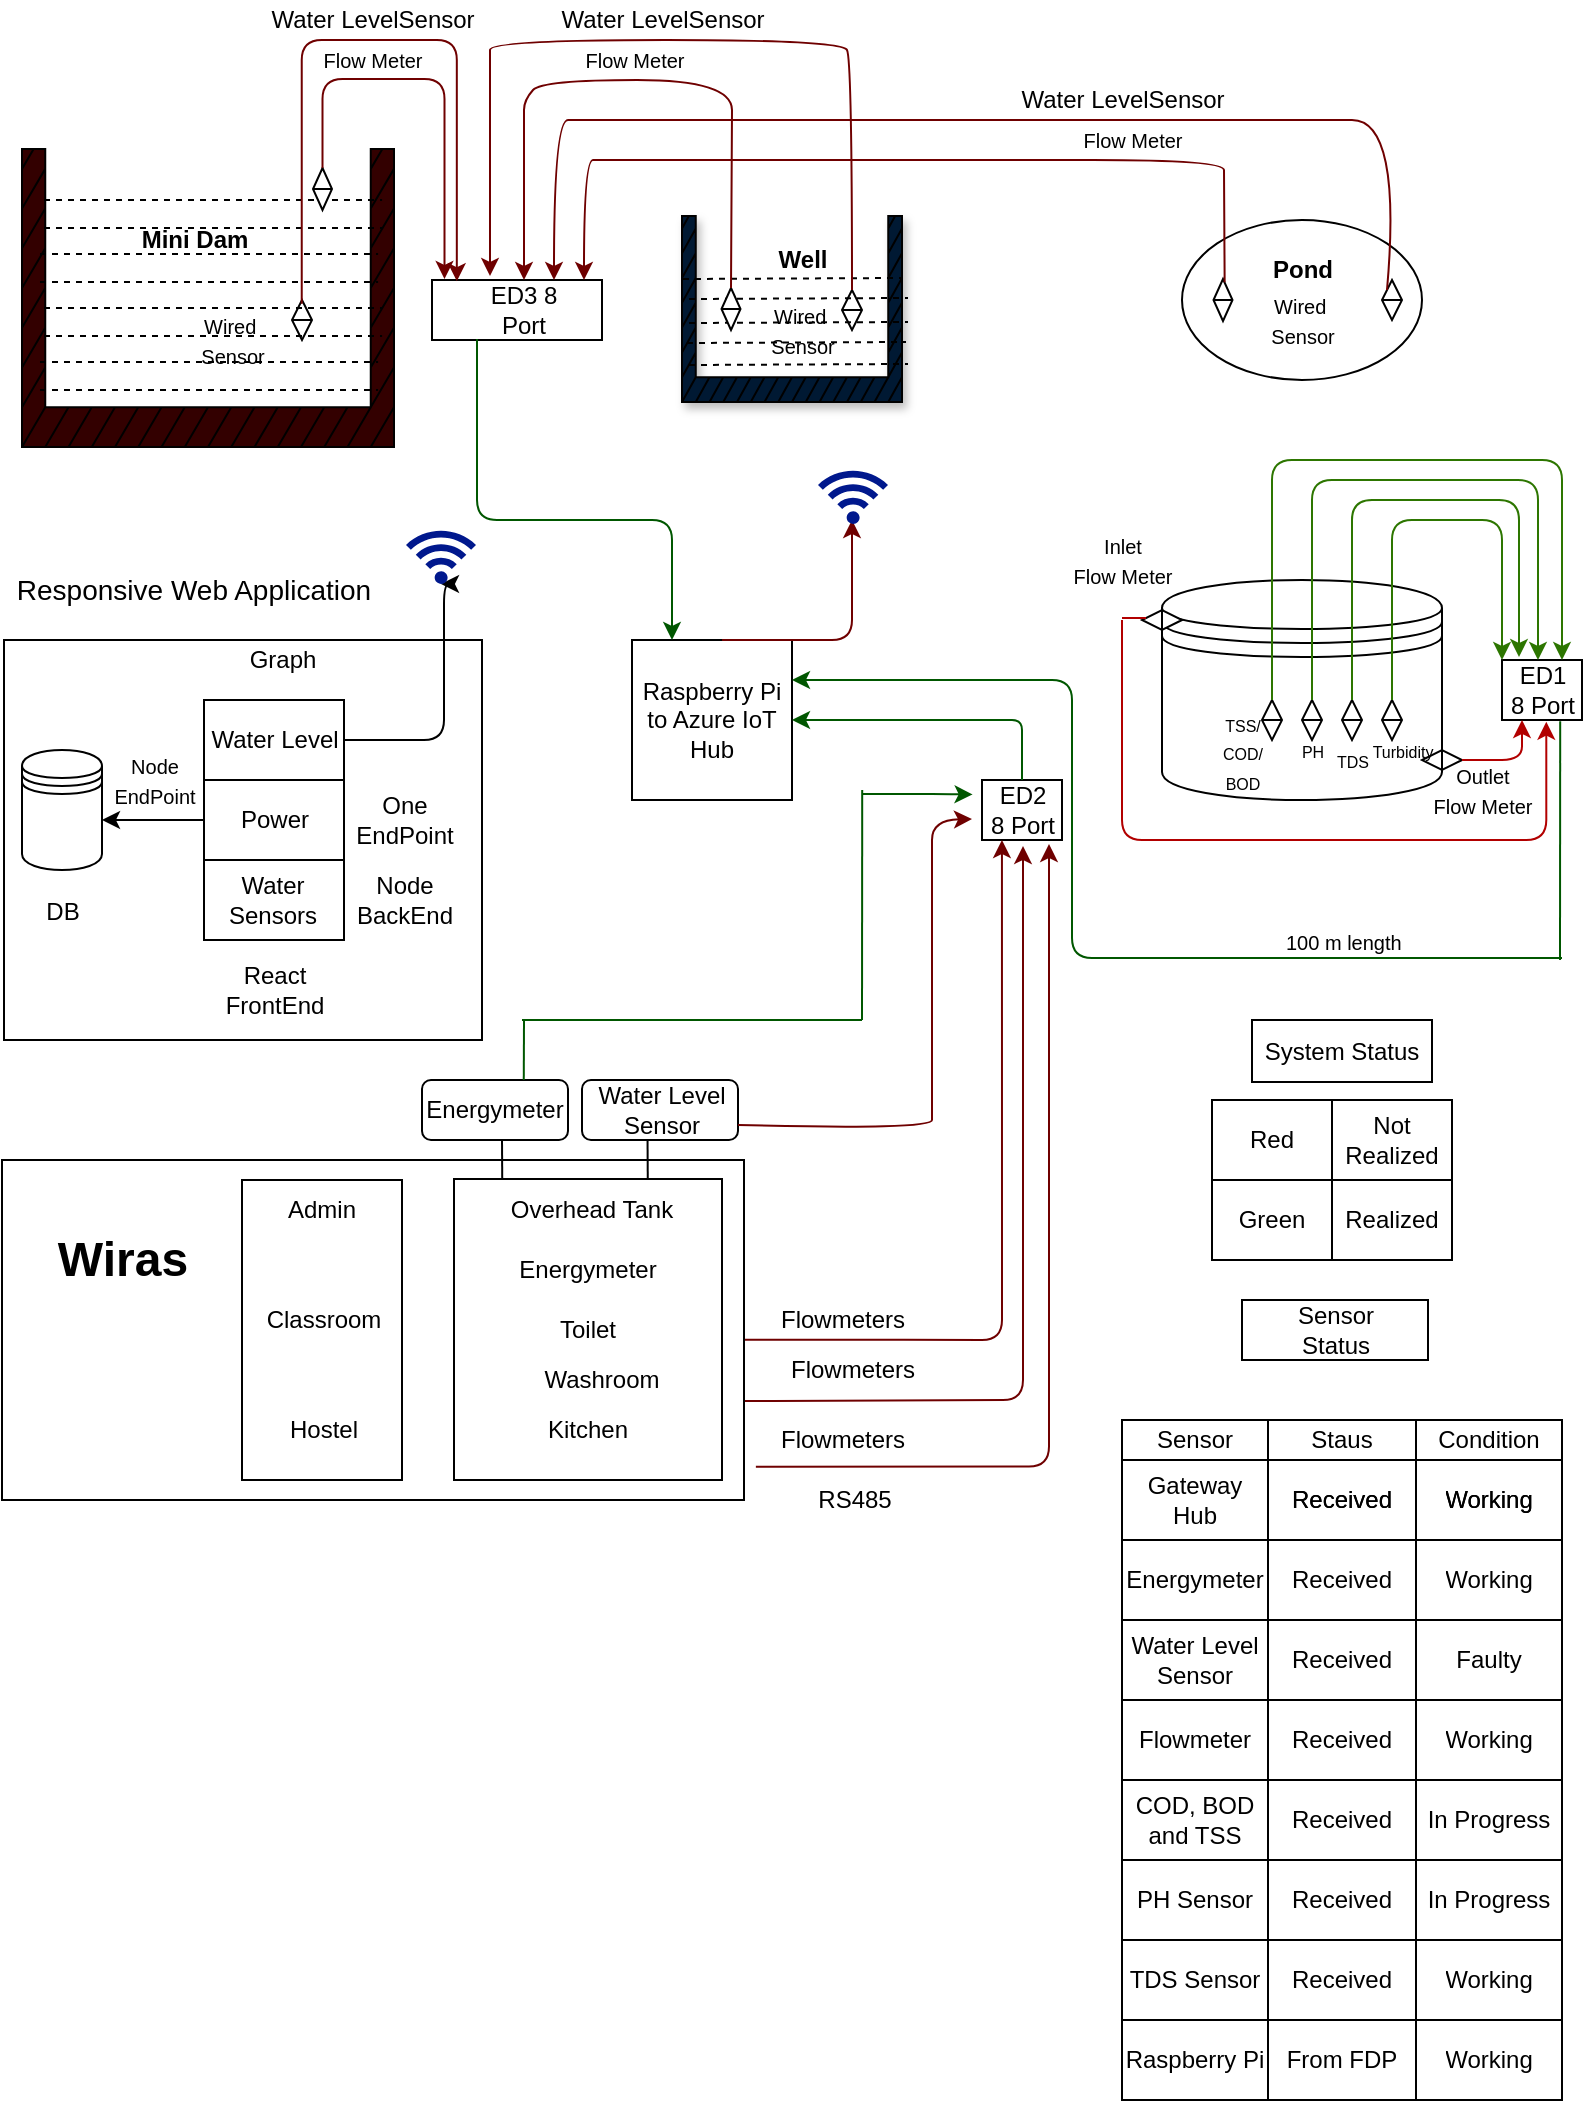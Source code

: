 <mxfile pages="1">
    <diagram id="kwumHu8r9ylj2fb_xfT_" name="Page-1">
        <mxGraphModel dx="650" dy="478" grid="1" gridSize="10" guides="1" tooltips="1" connect="1" arrows="1" fold="1" page="1" pageScale="1" pageWidth="850" pageHeight="1100" background="none" math="0" shadow="0">
            <root>
                <mxCell id="0"/>
                <mxCell id="1" parent="0"/>
                <mxCell id="jsl7v__lhKFGb2CzP1p2-154" value="" style="rounded=0;whiteSpace=wrap;html=1;" parent="1" vertex="1">
                    <mxGeometry x="41" y="340" width="239" height="200" as="geometry"/>
                </mxCell>
                <mxCell id="15" value="" style="verticalLabelPosition=bottom;verticalAlign=top;html=1;shape=mxgraph.basic.rect;fillColor2=none;strokeWidth=1;size=14.38;indent=5;" parent="1" vertex="1">
                    <mxGeometry x="255" y="160" width="85" height="30" as="geometry"/>
                </mxCell>
                <mxCell id="21" value="" style="ellipse;whiteSpace=wrap;html=1;fillColor=#FFFFFF;" parent="1" vertex="1">
                    <mxGeometry x="630" y="130" width="120" height="80" as="geometry"/>
                </mxCell>
                <mxCell id="23" value="Raspberry Pi to Azure IoT Hub" style="whiteSpace=wrap;html=1;aspect=fixed;" parent="1" vertex="1">
                    <mxGeometry x="355" y="340" width="80" height="80" as="geometry"/>
                </mxCell>
                <mxCell id="24" value="" style="shape=datastore;whiteSpace=wrap;html=1;" parent="1" vertex="1">
                    <mxGeometry x="620" y="310" width="140" height="110" as="geometry"/>
                </mxCell>
                <mxCell id="25" value="" style="verticalLabelPosition=bottom;verticalAlign=top;html=1;shape=mxgraph.basic.rect;fillColor2=none;strokeWidth=1;size=13;indent=5;" parent="1" vertex="1">
                    <mxGeometry x="790" y="350" width="40" height="30" as="geometry"/>
                </mxCell>
                <mxCell id="32" value="" style="verticalLabelPosition=bottom;verticalAlign=top;html=1;shape=mxgraph.basic.rect;fillColor2=none;strokeWidth=1;size=20;indent=5;" parent="1" vertex="1">
                    <mxGeometry x="530" y="410" width="40" height="30" as="geometry"/>
                </mxCell>
                <mxCell id="33" value="" style="verticalLabelPosition=bottom;verticalAlign=top;html=1;shape=mxgraph.basic.rect;fillColor2=none;strokeWidth=1;size=20;indent=5;" parent="1" vertex="1">
                    <mxGeometry x="141" y="370" width="70" height="40" as="geometry"/>
                </mxCell>
                <mxCell id="44" style="edgeStyle=none;html=1;" parent="1" source="34" edge="1">
                    <mxGeometry relative="1" as="geometry">
                        <mxPoint x="90" y="430" as="targetPoint"/>
                    </mxGeometry>
                </mxCell>
                <mxCell id="34" value="" style="verticalLabelPosition=bottom;verticalAlign=top;html=1;shape=mxgraph.basic.rect;fillColor2=none;strokeWidth=1;size=20;indent=5;" parent="1" vertex="1">
                    <mxGeometry x="141" y="410" width="70" height="40" as="geometry"/>
                </mxCell>
                <mxCell id="35" value="" style="verticalLabelPosition=bottom;verticalAlign=top;html=1;shape=mxgraph.basic.rect;fillColor2=none;strokeWidth=1;size=20;indent=5;" parent="1" vertex="1">
                    <mxGeometry x="141" y="450" width="70" height="40" as="geometry"/>
                </mxCell>
                <mxCell id="39" value="DB" style="text;html=1;align=center;verticalAlign=middle;resizable=0;points=[];autosize=1;strokeColor=none;fillColor=none;" parent="1" vertex="1">
                    <mxGeometry x="55" y="466" width="30" height="20" as="geometry"/>
                </mxCell>
                <mxCell id="45" value="&lt;font style=&quot;font-size: 10px&quot;&gt;Node&lt;br&gt;EndPoint&lt;/font&gt;" style="text;html=1;align=center;verticalAlign=middle;resizable=0;points=[];autosize=1;strokeColor=none;fillColor=none;" parent="1" vertex="1">
                    <mxGeometry x="86" y="390" width="60" height="40" as="geometry"/>
                </mxCell>
                <mxCell id="46" value="Graph" style="text;html=1;align=center;verticalAlign=middle;resizable=0;points=[];autosize=1;strokeColor=none;fillColor=none;" parent="1" vertex="1">
                    <mxGeometry x="155" y="340" width="50" height="20" as="geometry"/>
                </mxCell>
                <mxCell id="47" value="Water Level" style="text;html=1;align=center;verticalAlign=middle;resizable=0;points=[];autosize=1;strokeColor=none;fillColor=none;" parent="1" vertex="1">
                    <mxGeometry x="136" y="380" width="80" height="20" as="geometry"/>
                </mxCell>
                <mxCell id="48" value="Power" style="text;html=1;align=center;verticalAlign=middle;resizable=0;points=[];autosize=1;strokeColor=none;fillColor=none;" parent="1" vertex="1">
                    <mxGeometry x="151" y="420" width="50" height="20" as="geometry"/>
                </mxCell>
                <mxCell id="49" value="Water &lt;br&gt;Sensors" style="text;html=1;align=center;verticalAlign=middle;resizable=0;points=[];autosize=1;strokeColor=none;fillColor=none;" parent="1" vertex="1">
                    <mxGeometry x="145" y="455" width="60" height="30" as="geometry"/>
                </mxCell>
                <mxCell id="50" value="Node&lt;br&gt;BackEnd" style="text;html=1;align=center;verticalAlign=middle;resizable=0;points=[];autosize=1;strokeColor=none;fillColor=none;" parent="1" vertex="1">
                    <mxGeometry x="211" y="455" width="60" height="30" as="geometry"/>
                </mxCell>
                <mxCell id="51" value="React &lt;br&gt;FrontEnd" style="text;html=1;align=center;verticalAlign=middle;resizable=0;points=[];autosize=1;strokeColor=none;fillColor=none;" parent="1" vertex="1">
                    <mxGeometry x="146" y="500" width="60" height="30" as="geometry"/>
                </mxCell>
                <mxCell id="56" value="One &lt;br&gt;EndPoint" style="text;html=1;align=center;verticalAlign=middle;resizable=0;points=[];autosize=1;strokeColor=none;fillColor=none;" parent="1" vertex="1">
                    <mxGeometry x="211" y="415" width="60" height="30" as="geometry"/>
                </mxCell>
                <mxCell id="58" value="" style="edgeStyle=segmentEdgeStyle;endArrow=classic;html=1;entryX=0;entryY=0.5;entryDx=0;entryDy=0;entryPerimeter=0;" parent="1" target="SXwqGnE4gHne9lj4v5kZ-164" edge="1">
                    <mxGeometry width="50" height="50" relative="1" as="geometry">
                        <mxPoint x="211" y="390" as="sourcePoint"/>
                        <mxPoint x="261" y="340" as="targetPoint"/>
                        <Array as="points">
                            <mxPoint x="261" y="390"/>
                        </Array>
                    </mxGeometry>
                </mxCell>
                <mxCell id="61" value="ED2&lt;br&gt;8 Port" style="text;html=1;align=center;verticalAlign=middle;resizable=0;points=[];autosize=1;strokeColor=none;fillColor=none;" parent="1" vertex="1">
                    <mxGeometry x="525" y="410" width="50" height="30" as="geometry"/>
                </mxCell>
                <mxCell id="65" value="ED1&lt;br&gt;8 Port" style="text;html=1;align=center;verticalAlign=middle;resizable=0;points=[];autosize=1;strokeColor=none;fillColor=none;" parent="1" vertex="1">
                    <mxGeometry x="785" y="350" width="50" height="30" as="geometry"/>
                </mxCell>
                <mxCell id="66" value="Flowmeters" style="text;html=1;align=center;verticalAlign=middle;resizable=0;points=[];autosize=1;strokeColor=none;fillColor=none;" parent="1" vertex="1">
                    <mxGeometry x="425" y="694.5" width="80" height="20" as="geometry"/>
                </mxCell>
                <mxCell id="67" value="Flowmeters" style="text;html=1;align=center;verticalAlign=middle;resizable=0;points=[];autosize=1;strokeColor=none;fillColor=none;" parent="1" vertex="1">
                    <mxGeometry x="420" y="669.5" width="80" height="20" as="geometry"/>
                </mxCell>
                <mxCell id="68" value="Flowmeters" style="text;html=1;align=center;verticalAlign=middle;resizable=0;points=[];autosize=1;strokeColor=none;fillColor=none;" parent="1" vertex="1">
                    <mxGeometry x="420" y="730" width="80" height="20" as="geometry"/>
                </mxCell>
                <mxCell id="69" value="" style="edgeStyle=segmentEdgeStyle;endArrow=classic;html=1;exitX=0.997;exitY=0.529;exitDx=0;exitDy=0;exitPerimeter=0;fillColor=#a20025;strokeColor=#6F0000;" parent="1" source="152" edge="1">
                    <mxGeometry width="50" height="50" relative="1" as="geometry">
                        <mxPoint x="480.97" y="500.03" as="sourcePoint"/>
                        <mxPoint x="539.97" y="440" as="targetPoint"/>
                        <Array as="points">
                            <mxPoint x="481" y="690"/>
                            <mxPoint x="540" y="690"/>
                        </Array>
                    </mxGeometry>
                </mxCell>
                <mxCell id="72" value="" style="edgeStyle=segmentEdgeStyle;endArrow=classic;html=1;entryX=0.51;entryY=1.1;entryDx=0;entryDy=0;entryPerimeter=0;exitX=0.999;exitY=0.709;exitDx=0;exitDy=0;exitPerimeter=0;fillColor=#a20025;strokeColor=#6F0000;" parent="1" source="152" target="61" edge="1">
                    <mxGeometry width="50" height="50" relative="1" as="geometry">
                        <mxPoint x="470" y="530" as="sourcePoint"/>
                        <mxPoint x="550" y="475" as="targetPoint"/>
                        <Array as="points">
                            <mxPoint x="416" y="721"/>
                            <mxPoint x="550" y="720"/>
                        </Array>
                    </mxGeometry>
                </mxCell>
                <mxCell id="73" value="" style="edgeStyle=segmentEdgeStyle;endArrow=classic;html=1;entryX=0.77;entryY=1.067;entryDx=0;entryDy=0;entryPerimeter=0;exitX=1.016;exitY=0.902;exitDx=0;exitDy=0;exitPerimeter=0;fillColor=#a20025;strokeColor=#6F0000;" parent="1" source="152" target="61" edge="1">
                    <mxGeometry width="50" height="50" relative="1" as="geometry">
                        <mxPoint x="470" y="690" as="sourcePoint"/>
                        <mxPoint x="565" y="520" as="targetPoint"/>
                    </mxGeometry>
                </mxCell>
                <mxCell id="75" value="" style="shape=sortShape;perimeter=rhombusPerimeter;whiteSpace=wrap;html=1;" parent="1" vertex="1">
                    <mxGeometry x="460" y="165" width="10" height="20" as="geometry"/>
                </mxCell>
                <mxCell id="76" value="" style="shape=sortShape;perimeter=rhombusPerimeter;whiteSpace=wrap;html=1;" parent="1" vertex="1">
                    <mxGeometry x="730" y="160" width="10" height="20" as="geometry"/>
                </mxCell>
                <mxCell id="77" value="" style="shape=sortShape;perimeter=rhombusPerimeter;whiteSpace=wrap;html=1;" parent="1" vertex="1">
                    <mxGeometry x="185" y="170" width="10" height="20" as="geometry"/>
                </mxCell>
                <mxCell id="78" value="" style="shape=sortShape;perimeter=rhombusPerimeter;whiteSpace=wrap;html=1;" parent="1" vertex="1">
                    <mxGeometry x="710" y="370" width="10" height="20" as="geometry"/>
                </mxCell>
                <mxCell id="79" value="" style="shape=sortShape;perimeter=rhombusPerimeter;whiteSpace=wrap;html=1;" parent="1" vertex="1">
                    <mxGeometry x="690" y="370" width="10" height="20" as="geometry"/>
                </mxCell>
                <mxCell id="80" value="" style="shape=sortShape;perimeter=rhombusPerimeter;whiteSpace=wrap;html=1;" parent="1" vertex="1">
                    <mxGeometry x="670" y="370" width="10" height="20" as="geometry"/>
                </mxCell>
                <mxCell id="81" value="" style="shape=sortShape;perimeter=rhombusPerimeter;whiteSpace=wrap;html=1;" parent="1" vertex="1">
                    <mxGeometry x="730" y="370" width="10" height="20" as="geometry"/>
                </mxCell>
                <mxCell id="83" value="" style="edgeStyle=elbowEdgeStyle;elbow=vertical;endArrow=classic;html=1;exitX=0.45;exitY=0.983;exitDx=0;exitDy=0;exitPerimeter=0;entryX=0.25;entryY=0;entryDx=0;entryDy=0;fillColor=#008a00;strokeColor=#005700;" parent="1" target="23" edge="1">
                    <mxGeometry width="50" height="50" relative="1" as="geometry">
                        <mxPoint x="277.5" y="189.49" as="sourcePoint"/>
                        <mxPoint x="300" y="170" as="targetPoint"/>
                        <Array as="points">
                            <mxPoint x="360" y="280"/>
                            <mxPoint x="290" y="250"/>
                            <mxPoint x="320" y="260"/>
                            <mxPoint x="290" y="270"/>
                        </Array>
                    </mxGeometry>
                </mxCell>
                <mxCell id="92" value="" style="edgeStyle=elbowEdgeStyle;elbow=vertical;endArrow=classic;html=1;entryX=0.7;entryY=0;entryDx=0;entryDy=0;entryPerimeter=0;exitX=0.5;exitY=0;exitDx=0;exitDy=0;fillColor=#60a917;strokeColor=#2D7600;" parent="1" source="80" target="65" edge="1">
                    <mxGeometry width="50" height="50" relative="1" as="geometry">
                        <mxPoint x="735" y="370" as="sourcePoint"/>
                        <mxPoint x="785" y="320" as="targetPoint"/>
                        <Array as="points">
                            <mxPoint x="740" y="250"/>
                            <mxPoint x="710" y="260"/>
                            <mxPoint x="795" y="240"/>
                        </Array>
                    </mxGeometry>
                </mxCell>
                <mxCell id="93" value="" style="edgeStyle=elbowEdgeStyle;elbow=vertical;endArrow=classic;html=1;exitX=0.5;exitY=0;exitDx=0;exitDy=0;entryX=0.46;entryY=0;entryDx=0;entryDy=0;entryPerimeter=0;fillColor=#60a917;strokeColor=#2D7600;" parent="1" source="79" target="65" edge="1">
                    <mxGeometry width="50" height="50" relative="1" as="geometry">
                        <mxPoint x="700" y="420" as="sourcePoint"/>
                        <mxPoint x="750" y="370" as="targetPoint"/>
                        <Array as="points">
                            <mxPoint x="750" y="260"/>
                            <mxPoint x="710" y="260"/>
                        </Array>
                    </mxGeometry>
                </mxCell>
                <mxCell id="94" value="" style="edgeStyle=elbowEdgeStyle;elbow=vertical;endArrow=classic;html=1;entryX=0.27;entryY=-0.05;entryDx=0;entryDy=0;entryPerimeter=0;exitX=0.5;exitY=0;exitDx=0;exitDy=0;fillColor=#60a917;strokeColor=#2D7600;" parent="1" source="78" target="65" edge="1">
                    <mxGeometry width="50" height="50" relative="1" as="geometry">
                        <mxPoint x="705" y="380" as="sourcePoint"/>
                        <mxPoint x="818" y="360" as="targetPoint"/>
                        <Array as="points">
                            <mxPoint x="760" y="270"/>
                            <mxPoint x="720" y="270"/>
                        </Array>
                    </mxGeometry>
                </mxCell>
                <mxCell id="95" value="" style="edgeStyle=elbowEdgeStyle;elbow=vertical;endArrow=classic;html=1;exitX=0.5;exitY=0;exitDx=0;exitDy=0;entryX=0.1;entryY=0;entryDx=0;entryDy=0;entryPerimeter=0;fillColor=#60a917;strokeColor=#2D7600;" parent="1" source="81" target="65" edge="1">
                    <mxGeometry width="50" height="50" relative="1" as="geometry">
                        <mxPoint x="715" y="390" as="sourcePoint"/>
                        <mxPoint x="828" y="370" as="targetPoint"/>
                        <Array as="points">
                            <mxPoint x="760" y="280"/>
                            <mxPoint x="770" y="280"/>
                            <mxPoint x="730" y="280"/>
                        </Array>
                    </mxGeometry>
                </mxCell>
                <mxCell id="102" value="" style="edgeStyle=elbowEdgeStyle;elbow=horizontal;endArrow=classic;html=1;entryX=1;entryY=0.25;entryDx=0;entryDy=0;fillColor=#008a00;strokeColor=#005700;" parent="1" target="23" edge="1">
                    <mxGeometry width="50" height="50" relative="1" as="geometry">
                        <mxPoint x="705" y="499" as="sourcePoint"/>
                        <mxPoint x="475" y="359" as="targetPoint"/>
                        <Array as="points">
                            <mxPoint x="575" y="434"/>
                            <mxPoint x="595" y="449"/>
                            <mxPoint x="595" y="449"/>
                            <mxPoint x="595" y="409"/>
                            <mxPoint x="605" y="404"/>
                        </Array>
                    </mxGeometry>
                </mxCell>
                <mxCell id="106" value="" style="shape=sortShape;perimeter=rhombusPerimeter;whiteSpace=wrap;html=1;rotation=90;" parent="1" vertex="1">
                    <mxGeometry x="755" y="390" width="10" height="20" as="geometry"/>
                </mxCell>
                <mxCell id="107" value="" style="shape=sortShape;perimeter=rhombusPerimeter;whiteSpace=wrap;html=1;rotation=90;" parent="1" vertex="1">
                    <mxGeometry x="615" y="320" width="10" height="20" as="geometry"/>
                </mxCell>
                <mxCell id="118" value="" style="edgeStyle=elbowEdgeStyle;elbow=vertical;endArrow=classic;html=1;entryX=0.543;entryY=1.028;entryDx=0;entryDy=0;entryPerimeter=0;fillColor=#e51400;strokeColor=#B20000;" parent="1" target="65" edge="1">
                    <mxGeometry width="50" height="50" relative="1" as="geometry">
                        <mxPoint x="600" y="330" as="sourcePoint"/>
                        <mxPoint x="690" y="440" as="targetPoint"/>
                        <Array as="points">
                            <mxPoint x="710" y="440"/>
                            <mxPoint x="605" y="430"/>
                        </Array>
                    </mxGeometry>
                </mxCell>
                <mxCell id="121" value="" style="edgeStyle=segmentEdgeStyle;endArrow=classic;html=1;exitX=0.5;exitY=0;exitDx=0;exitDy=0;fillColor=#e51400;strokeColor=#B20000;" parent="1" source="106" edge="1">
                    <mxGeometry width="50" height="50" relative="1" as="geometry">
                        <mxPoint x="780" y="400" as="sourcePoint"/>
                        <mxPoint x="800" y="380" as="targetPoint"/>
                        <Array as="points">
                            <mxPoint x="800" y="400"/>
                        </Array>
                    </mxGeometry>
                </mxCell>
                <mxCell id="122" value="&lt;font style=&quot;font-size: 10px&quot;&gt;Wired&amp;nbsp;&lt;br&gt;Sensor&lt;/font&gt;" style="text;html=1;align=center;verticalAlign=middle;resizable=0;points=[];autosize=1;strokeColor=none;fillColor=none;" parent="1" vertex="1">
                    <mxGeometry x="130" y="170" width="50" height="40" as="geometry"/>
                </mxCell>
                <mxCell id="123" value="&lt;b&gt;Mini Dam&lt;/b&gt;" style="text;html=1;align=center;verticalAlign=middle;resizable=0;points=[];autosize=1;strokeColor=none;fillColor=none;" parent="1" vertex="1">
                    <mxGeometry x="101" y="130" width="70" height="20" as="geometry"/>
                </mxCell>
                <mxCell id="125" value="&lt;b&gt;Well&lt;/b&gt;" style="text;html=1;align=center;verticalAlign=middle;resizable=0;points=[];autosize=1;strokeColor=none;fillColor=none;" parent="1" vertex="1">
                    <mxGeometry x="420" y="140" width="40" height="20" as="geometry"/>
                </mxCell>
                <mxCell id="126" value="&lt;b&gt;Pond&lt;/b&gt;" style="text;html=1;align=center;verticalAlign=middle;resizable=0;points=[];autosize=1;strokeColor=none;fillColor=none;" parent="1" vertex="1">
                    <mxGeometry x="665" y="145" width="50" height="20" as="geometry"/>
                </mxCell>
                <mxCell id="128" value="Water LevelSensor" style="text;html=1;align=center;verticalAlign=middle;resizable=0;points=[];autosize=1;strokeColor=none;fillColor=none;" parent="1" vertex="1">
                    <mxGeometry x="165" y="20" width="120" height="20" as="geometry"/>
                </mxCell>
                <mxCell id="132" value="RS485" style="text;html=1;align=center;verticalAlign=middle;resizable=0;points=[];autosize=1;strokeColor=none;fillColor=none;" parent="1" vertex="1">
                    <mxGeometry x="440.5" y="760" width="50" height="20" as="geometry"/>
                </mxCell>
                <mxCell id="134" value="" style="edgeStyle=segmentEdgeStyle;endArrow=classic;html=1;exitX=0.563;exitY=0;exitDx=0;exitDy=0;exitPerimeter=0;fillColor=#a20025;strokeColor=#6F0000;" parent="1" source="23" edge="1">
                    <mxGeometry width="50" height="50" relative="1" as="geometry">
                        <mxPoint x="415" y="330" as="sourcePoint"/>
                        <mxPoint x="465" y="280" as="targetPoint"/>
                    </mxGeometry>
                </mxCell>
                <mxCell id="136" value="&lt;font style=&quot;font-size: 10px&quot;&gt;Inlet&lt;br&gt;Flow Meter&lt;/font&gt;" style="text;html=1;align=center;verticalAlign=middle;resizable=0;points=[];autosize=1;strokeColor=none;fillColor=none;" parent="1" vertex="1">
                    <mxGeometry x="570" y="280" width="60" height="40" as="geometry"/>
                </mxCell>
                <mxCell id="145" value="&lt;font style=&quot;font-size: 10px&quot;&gt;Outlet&lt;br&gt;Flow Meter&lt;/font&gt;" style="text;html=1;align=center;verticalAlign=middle;resizable=0;points=[];autosize=1;strokeColor=none;fillColor=none;" parent="1" vertex="1">
                    <mxGeometry x="750" y="395" width="60" height="40" as="geometry"/>
                </mxCell>
                <mxCell id="146" value="&lt;font style=&quot;font-size: 8px&quot;&gt;PH&lt;/font&gt;" style="text;html=1;align=center;verticalAlign=middle;resizable=0;points=[];autosize=1;strokeColor=none;fillColor=none;" parent="1" vertex="1">
                    <mxGeometry x="680" y="385" width="30" height="20" as="geometry"/>
                </mxCell>
                <mxCell id="147" value="&lt;font style=&quot;font-size: 8px&quot;&gt;Turbidity&lt;/font&gt;" style="text;html=1;align=center;verticalAlign=middle;resizable=0;points=[];autosize=1;strokeColor=none;fillColor=none;" parent="1" vertex="1">
                    <mxGeometry x="715" y="385" width="50" height="20" as="geometry"/>
                </mxCell>
                <mxCell id="148" value="&lt;font style=&quot;font-size: 8px&quot;&gt;TSS/&lt;br&gt;COD/&lt;br&gt;BOD&lt;/font&gt;" style="text;html=1;align=center;verticalAlign=middle;resizable=0;points=[];autosize=1;strokeColor=none;fillColor=none;" parent="1" vertex="1">
                    <mxGeometry x="640" y="371" width="40" height="50" as="geometry"/>
                </mxCell>
                <mxCell id="149" value="&lt;font style=&quot;font-size: 8px&quot;&gt;TDS&lt;/font&gt;" style="text;html=1;align=center;verticalAlign=middle;resizable=0;points=[];autosize=1;strokeColor=none;fillColor=none;" parent="1" vertex="1">
                    <mxGeometry x="700" y="390" width="30" height="20" as="geometry"/>
                </mxCell>
                <mxCell id="150" value="&lt;font style=&quot;font-size: 10px&quot;&gt;Wired&amp;nbsp;&lt;br&gt;Sensor&lt;/font&gt;" style="text;html=1;align=center;verticalAlign=middle;resizable=0;points=[];autosize=1;strokeColor=none;fillColor=none;" parent="1" vertex="1">
                    <mxGeometry x="415" y="165" width="50" height="40" as="geometry"/>
                </mxCell>
                <mxCell id="151" value="&lt;font style=&quot;font-size: 10px&quot;&gt;Wired&amp;nbsp;&lt;br&gt;Sensor&lt;/font&gt;" style="text;html=1;align=center;verticalAlign=middle;resizable=0;points=[];autosize=1;strokeColor=none;fillColor=none;" parent="1" vertex="1">
                    <mxGeometry x="665" y="160" width="50" height="40" as="geometry"/>
                </mxCell>
                <mxCell id="SXwqGnE4gHne9lj4v5kZ-160" value="" style="endArrow=none;html=1;fillColor=#e51400;strokeColor=#B20000;" parent="1" edge="1">
                    <mxGeometry width="50" height="50" relative="1" as="geometry">
                        <mxPoint x="600" y="329" as="sourcePoint"/>
                        <mxPoint x="612" y="329" as="targetPoint"/>
                    </mxGeometry>
                </mxCell>
                <mxCell id="SXwqGnE4gHne9lj4v5kZ-161" value="" style="endArrow=none;html=1;fillColor=#008a00;strokeColor=#005700;" parent="1" edge="1">
                    <mxGeometry width="50" height="50" relative="1" as="geometry">
                        <mxPoint x="705" y="499" as="sourcePoint"/>
                        <mxPoint x="820" y="499" as="targetPoint"/>
                    </mxGeometry>
                </mxCell>
                <mxCell id="SXwqGnE4gHne9lj4v5kZ-162" value="" style="endArrow=none;html=1;entryX=0.682;entryY=1.021;entryDx=0;entryDy=0;entryPerimeter=0;fillColor=#008a00;strokeColor=#005700;" parent="1" target="65" edge="1">
                    <mxGeometry width="50" height="50" relative="1" as="geometry">
                        <mxPoint x="819" y="500" as="sourcePoint"/>
                        <mxPoint x="819" y="382" as="targetPoint"/>
                    </mxGeometry>
                </mxCell>
                <mxCell id="SXwqGnE4gHne9lj4v5kZ-163" value="&lt;font style=&quot;font-size: 10px&quot;&gt;100 m length&lt;/font&gt;" style="text;html=1;resizable=0;points=[];autosize=1;align=left;verticalAlign=top;spacingTop=-4;" parent="1" vertex="1">
                    <mxGeometry x="680" y="481" width="70" height="20" as="geometry"/>
                </mxCell>
                <mxCell id="SXwqGnE4gHne9lj4v5kZ-164" value="" style="aspect=fixed;pointerEvents=1;shadow=0;dashed=0;html=1;strokeColor=none;labelPosition=center;verticalLabelPosition=bottom;verticalAlign=top;align=center;fillColor=#00188D;shape=mxgraph.mscae.enterprise.wireless_connection;rotation=-90;" parent="1" vertex="1">
                    <mxGeometry x="245" y="280" width="29" height="35" as="geometry"/>
                </mxCell>
                <mxCell id="SXwqGnE4gHne9lj4v5kZ-165" value="" style="aspect=fixed;pointerEvents=1;shadow=0;dashed=0;html=1;strokeColor=none;labelPosition=center;verticalLabelPosition=bottom;verticalAlign=top;align=center;fillColor=#00188D;shape=mxgraph.mscae.enterprise.wireless_connection;rotation=-90;" parent="1" vertex="1">
                    <mxGeometry x="451" y="250" width="29" height="35" as="geometry"/>
                </mxCell>
                <mxCell id="SXwqGnE4gHne9lj4v5kZ-166" value="" style="shape=datastore;whiteSpace=wrap;html=1;" parent="1" vertex="1">
                    <mxGeometry x="50" y="395" width="40" height="60" as="geometry"/>
                </mxCell>
                <mxCell id="y8w2IBDmMbdYCL9vbUdV-152" value="" style="shape=mxgraph.pid.vessels.concrete_tank;html=1;align=center;verticalLabelPosition=bottom;verticalAlign=top;dashed=0;fillColor=#330000;" parent="1" vertex="1">
                    <mxGeometry x="50" y="94.5" width="186" height="149" as="geometry"/>
                </mxCell>
                <mxCell id="y8w2IBDmMbdYCL9vbUdV-159" value="" style="shape=mxgraph.pid.vessels.concrete_tank;html=1;align=center;verticalLabelPosition=bottom;verticalAlign=top;dashed=0;shadow=1;fillColor=#001933;" parent="1" vertex="1">
                    <mxGeometry x="380" y="128" width="110" height="93" as="geometry"/>
                </mxCell>
                <mxCell id="y8w2IBDmMbdYCL9vbUdV-167" value="" style="endArrow=none;dashed=1;html=1;entryX=0.968;entryY=0.171;entryDx=0;entryDy=0;entryPerimeter=0;" parent="1" target="y8w2IBDmMbdYCL9vbUdV-152" edge="1">
                    <mxGeometry width="50" height="50" relative="1" as="geometry">
                        <mxPoint x="61" y="120" as="sourcePoint"/>
                        <mxPoint x="151" y="120" as="targetPoint"/>
                    </mxGeometry>
                </mxCell>
                <mxCell id="y8w2IBDmMbdYCL9vbUdV-168" value="" style="endArrow=none;dashed=1;html=1;entryX=0.968;entryY=0.171;entryDx=0;entryDy=0;entryPerimeter=0;" parent="1" edge="1">
                    <mxGeometry width="50" height="50" relative="1" as="geometry">
                        <mxPoint x="61" y="134" as="sourcePoint"/>
                        <mxPoint x="230.048" y="133.979" as="targetPoint"/>
                    </mxGeometry>
                </mxCell>
                <mxCell id="y8w2IBDmMbdYCL9vbUdV-169" value="" style="endArrow=none;dashed=1;html=1;entryX=0.968;entryY=0.171;entryDx=0;entryDy=0;entryPerimeter=0;" parent="1" edge="1">
                    <mxGeometry width="50" height="50" relative="1" as="geometry">
                        <mxPoint x="59" y="147" as="sourcePoint"/>
                        <mxPoint x="228.048" y="146.979" as="targetPoint"/>
                    </mxGeometry>
                </mxCell>
                <mxCell id="y8w2IBDmMbdYCL9vbUdV-170" value="" style="endArrow=none;dashed=1;html=1;entryX=0.968;entryY=0.171;entryDx=0;entryDy=0;entryPerimeter=0;" parent="1" edge="1">
                    <mxGeometry width="50" height="50" relative="1" as="geometry">
                        <mxPoint x="59" y="161" as="sourcePoint"/>
                        <mxPoint x="228.048" y="160.979" as="targetPoint"/>
                    </mxGeometry>
                </mxCell>
                <mxCell id="y8w2IBDmMbdYCL9vbUdV-171" value="" style="endArrow=none;dashed=1;html=1;entryX=0.968;entryY=0.171;entryDx=0;entryDy=0;entryPerimeter=0;" parent="1" edge="1">
                    <mxGeometry width="50" height="50" relative="1" as="geometry">
                        <mxPoint x="61" y="174" as="sourcePoint"/>
                        <mxPoint x="230.048" y="173.979" as="targetPoint"/>
                    </mxGeometry>
                </mxCell>
                <mxCell id="y8w2IBDmMbdYCL9vbUdV-172" value="" style="endArrow=none;dashed=1;html=1;entryX=0.968;entryY=0.171;entryDx=0;entryDy=0;entryPerimeter=0;" parent="1" edge="1">
                    <mxGeometry width="50" height="50" relative="1" as="geometry">
                        <mxPoint x="61" y="188" as="sourcePoint"/>
                        <mxPoint x="230.048" y="187.979" as="targetPoint"/>
                    </mxGeometry>
                </mxCell>
                <mxCell id="y8w2IBDmMbdYCL9vbUdV-173" value="" style="endArrow=none;dashed=1;html=1;entryX=0.968;entryY=0.171;entryDx=0;entryDy=0;entryPerimeter=0;" parent="1" edge="1">
                    <mxGeometry width="50" height="50" relative="1" as="geometry">
                        <mxPoint x="59" y="201" as="sourcePoint"/>
                        <mxPoint x="228.048" y="200.979" as="targetPoint"/>
                    </mxGeometry>
                </mxCell>
                <mxCell id="y8w2IBDmMbdYCL9vbUdV-174" value="" style="endArrow=none;dashed=1;html=1;entryX=0.968;entryY=0.171;entryDx=0;entryDy=0;entryPerimeter=0;" parent="1" edge="1">
                    <mxGeometry width="50" height="50" relative="1" as="geometry">
                        <mxPoint x="59" y="215" as="sourcePoint"/>
                        <mxPoint x="228.048" y="214.979" as="targetPoint"/>
                    </mxGeometry>
                </mxCell>
                <mxCell id="y8w2IBDmMbdYCL9vbUdV-175" value="" style="endArrow=none;dashed=1;html=1;" parent="1" edge="1">
                    <mxGeometry width="50" height="50" relative="1" as="geometry">
                        <mxPoint x="380.5" y="159.5" as="sourcePoint"/>
                        <mxPoint x="490" y="159" as="targetPoint"/>
                    </mxGeometry>
                </mxCell>
                <mxCell id="y8w2IBDmMbdYCL9vbUdV-176" value="" style="endArrow=none;dashed=1;html=1;" parent="1" edge="1">
                    <mxGeometry width="50" height="50" relative="1" as="geometry">
                        <mxPoint x="383.5" y="169.5" as="sourcePoint"/>
                        <mxPoint x="493" y="169" as="targetPoint"/>
                    </mxGeometry>
                </mxCell>
                <mxCell id="y8w2IBDmMbdYCL9vbUdV-177" value="" style="endArrow=none;dashed=1;html=1;" parent="1" edge="1">
                    <mxGeometry width="50" height="50" relative="1" as="geometry">
                        <mxPoint x="383.5" y="181.5" as="sourcePoint"/>
                        <mxPoint x="493" y="181" as="targetPoint"/>
                    </mxGeometry>
                </mxCell>
                <mxCell id="y8w2IBDmMbdYCL9vbUdV-178" value="" style="endArrow=none;dashed=1;html=1;" parent="1" edge="1">
                    <mxGeometry width="50" height="50" relative="1" as="geometry">
                        <mxPoint x="382.5" y="191.5" as="sourcePoint"/>
                        <mxPoint x="492" y="191" as="targetPoint"/>
                    </mxGeometry>
                </mxCell>
                <mxCell id="y8w2IBDmMbdYCL9vbUdV-181" value="" style="endArrow=none;dashed=1;html=1;" parent="1" edge="1">
                    <mxGeometry width="50" height="50" relative="1" as="geometry">
                        <mxPoint x="383.5" y="202.5" as="sourcePoint"/>
                        <mxPoint x="493" y="202" as="targetPoint"/>
                    </mxGeometry>
                </mxCell>
                <mxCell id="jsl7v__lhKFGb2CzP1p2-155" value="&lt;font style=&quot;font-size: 14px&quot;&gt;Responsive Web Application&lt;/font&gt;" style="text;html=1;strokeColor=none;fillColor=none;align=center;verticalAlign=middle;whiteSpace=wrap;rounded=0;" parent="1" vertex="1">
                    <mxGeometry x="46" y="305" width="180" height="20" as="geometry"/>
                </mxCell>
                <mxCell id="152" value="" style="rounded=0;whiteSpace=wrap;html=1;" parent="1" vertex="1">
                    <mxGeometry x="40" y="600" width="371" height="170" as="geometry"/>
                </mxCell>
                <mxCell id="160" value="" style="edgeStyle=elbowEdgeStyle;elbow=vertical;endArrow=classic;html=1;entryX=0.146;entryY=0.019;entryDx=0;entryDy=0;entryPerimeter=0;exitX=0.487;exitY=0.093;exitDx=0;exitDy=0;exitPerimeter=0;fillColor=#a20025;strokeColor=#6F0000;" parent="1" source="77" target="15" edge="1">
                    <mxGeometry width="50" height="50" relative="1" as="geometry">
                        <mxPoint x="190" y="130" as="sourcePoint"/>
                        <mxPoint x="252.5" y="170.99" as="targetPoint"/>
                        <Array as="points">
                            <mxPoint x="220" y="40"/>
                        </Array>
                    </mxGeometry>
                </mxCell>
                <mxCell id="162" value="" style="shape=sortShape;perimeter=rhombusPerimeter;whiteSpace=wrap;html=1;rotation=90;direction=south;" parent="1" vertex="1">
                    <mxGeometry x="189.75" y="109.75" width="21" height="9.5" as="geometry"/>
                </mxCell>
                <mxCell id="163" value="" style="edgeStyle=elbowEdgeStyle;elbow=vertical;endArrow=classic;html=1;entryX=0.1;entryY=0;entryDx=0;entryDy=0;entryPerimeter=0;exitX=0.5;exitY=1;exitDx=0;exitDy=0;fillColor=#a20025;strokeColor=#6F0000;" parent="1" source="162" edge="1">
                    <mxGeometry width="50" height="50" relative="1" as="geometry">
                        <mxPoint x="199" y="90" as="sourcePoint"/>
                        <mxPoint x="261.25" y="159.5" as="targetPoint"/>
                        <Array as="points">
                            <mxPoint x="221.25" y="59.5"/>
                        </Array>
                    </mxGeometry>
                </mxCell>
                <mxCell id="164" value="&lt;span style=&quot;font-size: 10px&quot;&gt;Flow Meter&lt;/span&gt;" style="text;html=1;align=center;verticalAlign=middle;resizable=0;points=[];autosize=1;strokeColor=none;fillColor=none;" parent="1" vertex="1">
                    <mxGeometry x="195" y="40" width="60" height="20" as="geometry"/>
                </mxCell>
                <mxCell id="166" value="&lt;span&gt;ED3&amp;nbsp;&lt;/span&gt;&lt;span&gt;8 Port&lt;/span&gt;" style="text;html=1;strokeColor=none;fillColor=none;align=center;verticalAlign=middle;whiteSpace=wrap;rounded=0;" parent="1" vertex="1">
                    <mxGeometry x="271" y="160" width="60" height="30" as="geometry"/>
                </mxCell>
                <mxCell id="168" value="" style="shape=sortShape;perimeter=rhombusPerimeter;whiteSpace=wrap;html=1;rotation=90;direction=south;" parent="1" vertex="1">
                    <mxGeometry x="394" y="169.75" width="21" height="9.5" as="geometry"/>
                </mxCell>
                <mxCell id="174" value="" style="curved=1;endArrow=classic;html=1;exitX=0.5;exitY=0;exitDx=0;exitDy=0;fillColor=#a20025;strokeColor=#6F0000;" parent="1" source="75" edge="1">
                    <mxGeometry width="50" height="50" relative="1" as="geometry">
                        <mxPoint x="314" y="138" as="sourcePoint"/>
                        <mxPoint x="284" y="158" as="targetPoint"/>
                        <Array as="points">
                            <mxPoint x="465" y="50"/>
                            <mxPoint x="460" y="40"/>
                            <mxPoint x="284" y="40"/>
                            <mxPoint x="284" y="50"/>
                        </Array>
                    </mxGeometry>
                </mxCell>
                <mxCell id="176" value="" style="curved=1;endArrow=classic;html=1;entryX=0.5;entryY=0;entryDx=0;entryDy=0;exitX=0.5;exitY=1;exitDx=0;exitDy=0;fillColor=#a20025;strokeColor=#6F0000;" parent="1" source="168" target="166" edge="1">
                    <mxGeometry width="50" height="50" relative="1" as="geometry">
                        <mxPoint x="410" y="110" as="sourcePoint"/>
                        <mxPoint x="394" y="60" as="targetPoint"/>
                        <Array as="points">
                            <mxPoint x="405" y="90"/>
                            <mxPoint x="405" y="60"/>
                            <mxPoint x="310" y="60"/>
                            <mxPoint x="301" y="70"/>
                            <mxPoint x="301" y="80"/>
                        </Array>
                    </mxGeometry>
                </mxCell>
                <mxCell id="178" value="&lt;span style=&quot;font-size: 10px&quot;&gt;Flow Meter&lt;/span&gt;" style="text;html=1;align=center;verticalAlign=middle;resizable=0;points=[];autosize=1;strokeColor=none;fillColor=none;" parent="1" vertex="1">
                    <mxGeometry x="326" y="40" width="60" height="20" as="geometry"/>
                </mxCell>
                <mxCell id="179" value="" style="shape=sortShape;perimeter=rhombusPerimeter;whiteSpace=wrap;html=1;rotation=90;direction=south;" parent="1" vertex="1">
                    <mxGeometry x="640" y="165.25" width="21" height="9.5" as="geometry"/>
                </mxCell>
                <mxCell id="183" value="" style="endArrow=classic;html=1;curved=1;entryX=0.75;entryY=0;entryDx=0;entryDy=0;exitX=0;exitY=0;exitDx=0;exitDy=0;fillColor=#a20025;strokeColor=#6F0000;" parent="1" source="76" target="166" edge="1">
                    <mxGeometry width="50" height="50" relative="1" as="geometry">
                        <mxPoint x="720" y="80" as="sourcePoint"/>
                        <mxPoint x="320" y="110" as="targetPoint"/>
                        <Array as="points">
                            <mxPoint x="740" y="80"/>
                            <mxPoint x="690" y="80"/>
                            <mxPoint x="700" y="80"/>
                            <mxPoint x="430" y="80"/>
                            <mxPoint x="330" y="80"/>
                            <mxPoint x="316" y="80"/>
                        </Array>
                    </mxGeometry>
                </mxCell>
                <mxCell id="184" value="" style="endArrow=classic;html=1;curved=1;entryX=1;entryY=0;entryDx=0;entryDy=0;exitX=0.413;exitY=0.924;exitDx=0;exitDy=0;exitPerimeter=0;fillColor=#a20025;strokeColor=#6F0000;" parent="1" source="179" target="166" edge="1">
                    <mxGeometry width="50" height="50" relative="1" as="geometry">
                        <mxPoint x="640" y="100" as="sourcePoint"/>
                        <mxPoint x="330" y="120" as="targetPoint"/>
                        <Array as="points">
                            <mxPoint x="651" y="110"/>
                            <mxPoint x="651" y="100"/>
                            <mxPoint x="520" y="100"/>
                            <mxPoint x="430" y="100"/>
                            <mxPoint x="380" y="100"/>
                            <mxPoint x="340" y="100"/>
                            <mxPoint x="331" y="100"/>
                        </Array>
                    </mxGeometry>
                </mxCell>
                <mxCell id="185" value="&lt;span style=&quot;font-size: 10px&quot;&gt;Flow Meter&lt;/span&gt;" style="text;html=1;align=center;verticalAlign=middle;resizable=0;points=[];autosize=1;strokeColor=none;fillColor=none;" parent="1" vertex="1">
                    <mxGeometry x="575" y="80" width="60" height="20" as="geometry"/>
                </mxCell>
                <mxCell id="187" value="Wiras" style="text;strokeColor=none;fillColor=none;html=1;fontSize=24;fontStyle=1;verticalAlign=middle;align=center;" parent="1" vertex="1">
                    <mxGeometry x="50" y="629.5" width="100" height="40" as="geometry"/>
                </mxCell>
                <mxCell id="191" value="Water LevelSensor" style="text;html=1;align=center;verticalAlign=middle;resizable=0;points=[];autosize=1;strokeColor=none;fillColor=none;" parent="1" vertex="1">
                    <mxGeometry x="310" y="20" width="120" height="20" as="geometry"/>
                </mxCell>
                <mxCell id="192" value="Water LevelSensor" style="text;html=1;align=center;verticalAlign=middle;resizable=0;points=[];autosize=1;strokeColor=none;fillColor=none;" parent="1" vertex="1">
                    <mxGeometry x="540" y="60" width="120" height="20" as="geometry"/>
                </mxCell>
                <mxCell id="194" value="" style="endArrow=classic;html=1;curved=1;entryX=1;entryY=0.5;entryDx=0;entryDy=0;exitX=0.5;exitY=0;exitDx=0;exitDy=0;exitPerimeter=0;fillColor=#008a00;strokeColor=#005700;" parent="1" source="61" target="23" edge="1">
                    <mxGeometry width="50" height="50" relative="1" as="geometry">
                        <mxPoint x="550" y="380" as="sourcePoint"/>
                        <mxPoint x="450" y="430" as="targetPoint"/>
                        <Array as="points">
                            <mxPoint x="550" y="390"/>
                            <mxPoint x="550" y="380"/>
                            <mxPoint x="540" y="380"/>
                        </Array>
                    </mxGeometry>
                </mxCell>
                <mxCell id="196" value="" style="rounded=1;whiteSpace=wrap;html=1;" parent="1" vertex="1">
                    <mxGeometry x="330" y="560" width="78" height="30" as="geometry"/>
                </mxCell>
                <mxCell id="199" value="" style="endArrow=classic;html=1;curved=1;exitX=1;exitY=0.75;exitDx=0;exitDy=0;entryX=0;entryY=0.651;entryDx=0;entryDy=0;entryPerimeter=0;fillColor=#a20025;strokeColor=#6F0000;" parent="1" source="196" target="61" edge="1">
                    <mxGeometry width="50" height="50" relative="1" as="geometry">
                        <mxPoint x="415" y="580" as="sourcePoint"/>
                        <mxPoint x="505" y="435" as="targetPoint"/>
                        <Array as="points">
                            <mxPoint x="505" y="585"/>
                            <mxPoint x="505" y="575"/>
                            <mxPoint x="505" y="450"/>
                            <mxPoint x="505" y="430"/>
                        </Array>
                    </mxGeometry>
                </mxCell>
                <mxCell id="201" value="Energymeter" style="rounded=1;whiteSpace=wrap;html=1;" parent="1" vertex="1">
                    <mxGeometry x="250" y="560" width="73" height="30" as="geometry"/>
                </mxCell>
                <mxCell id="202" value="Water Level Sensor" style="text;html=1;strokeColor=none;fillColor=none;align=center;verticalAlign=middle;whiteSpace=wrap;rounded=0;" parent="1" vertex="1">
                    <mxGeometry x="330" y="560" width="80" height="30" as="geometry"/>
                </mxCell>
                <mxCell id="205" value="" style="endArrow=classic;html=1;curved=1;entryX=0.006;entryY=0.24;entryDx=0;entryDy=0;entryPerimeter=0;fillColor=#008a00;strokeColor=#005700;" parent="1" target="61" edge="1">
                    <mxGeometry width="50" height="50" relative="1" as="geometry">
                        <mxPoint x="470" y="417" as="sourcePoint"/>
                        <mxPoint x="526" y="415" as="targetPoint"/>
                        <Array as="points">
                            <mxPoint x="480" y="417"/>
                            <mxPoint x="490" y="417"/>
                            <mxPoint x="500" y="417"/>
                            <mxPoint x="510" y="417"/>
                        </Array>
                    </mxGeometry>
                </mxCell>
                <mxCell id="207" value="" style="endArrow=none;html=1;curved=1;fillColor=#008a00;strokeColor=#005700;" parent="1" edge="1">
                    <mxGeometry width="50" height="50" relative="1" as="geometry">
                        <mxPoint x="470" y="530" as="sourcePoint"/>
                        <mxPoint x="470.11" y="415" as="targetPoint"/>
                    </mxGeometry>
                </mxCell>
                <mxCell id="208" value="" style="endArrow=none;html=1;curved=1;fillColor=#008a00;strokeColor=#005700;" parent="1" edge="1">
                    <mxGeometry width="50" height="50" relative="1" as="geometry">
                        <mxPoint x="300" y="530" as="sourcePoint"/>
                        <mxPoint x="470" y="530" as="targetPoint"/>
                    </mxGeometry>
                </mxCell>
                <mxCell id="210" value="" style="endArrow=none;html=1;curved=1;fillColor=#008a00;strokeColor=#005700;" parent="1" edge="1">
                    <mxGeometry width="50" height="50" relative="1" as="geometry">
                        <mxPoint x="301" y="530" as="sourcePoint"/>
                        <mxPoint x="300.89" y="560" as="targetPoint"/>
                    </mxGeometry>
                </mxCell>
                <mxCell id="211" value="" style="rounded=0;whiteSpace=wrap;html=1;" parent="1" vertex="1">
                    <mxGeometry x="160" y="610" width="80" height="150" as="geometry"/>
                </mxCell>
                <mxCell id="212" value="Admin&lt;br&gt;" style="text;html=1;strokeColor=none;fillColor=none;align=center;verticalAlign=middle;whiteSpace=wrap;rounded=0;" parent="1" vertex="1">
                    <mxGeometry x="170" y="610" width="60" height="30" as="geometry"/>
                </mxCell>
                <mxCell id="215" value="Classroom&lt;br&gt;" style="text;html=1;strokeColor=none;fillColor=none;align=center;verticalAlign=middle;whiteSpace=wrap;rounded=0;" parent="1" vertex="1">
                    <mxGeometry x="171" y="665" width="60" height="30" as="geometry"/>
                </mxCell>
                <mxCell id="216" value="Hostel&lt;br&gt;" style="text;html=1;strokeColor=none;fillColor=none;align=center;verticalAlign=middle;whiteSpace=wrap;rounded=0;" parent="1" vertex="1">
                    <mxGeometry x="171" y="720" width="60" height="30" as="geometry"/>
                </mxCell>
                <mxCell id="217" value="" style="rounded=0;whiteSpace=wrap;html=1;" parent="1" vertex="1">
                    <mxGeometry x="266" y="609.5" width="134" height="150.5" as="geometry"/>
                </mxCell>
                <mxCell id="218" value="Kitchen&lt;br&gt;" style="text;html=1;strokeColor=none;fillColor=none;align=center;verticalAlign=middle;whiteSpace=wrap;rounded=0;" parent="1" vertex="1">
                    <mxGeometry x="303" y="720" width="60" height="30" as="geometry"/>
                </mxCell>
                <mxCell id="219" value="Toilet" style="text;html=1;strokeColor=none;fillColor=none;align=center;verticalAlign=middle;whiteSpace=wrap;rounded=0;" parent="1" vertex="1">
                    <mxGeometry x="303" y="670" width="60" height="30" as="geometry"/>
                </mxCell>
                <mxCell id="220" value="Washroom" style="text;html=1;strokeColor=none;fillColor=none;align=center;verticalAlign=middle;whiteSpace=wrap;rounded=0;" parent="1" vertex="1">
                    <mxGeometry x="310" y="694.5" width="60" height="30" as="geometry"/>
                </mxCell>
                <mxCell id="221" value="Energymeter" style="text;html=1;strokeColor=none;fillColor=none;align=center;verticalAlign=middle;whiteSpace=wrap;rounded=0;" parent="1" vertex="1">
                    <mxGeometry x="303" y="639.5" width="60" height="30" as="geometry"/>
                </mxCell>
                <mxCell id="222" value="Overhead Tank" style="text;html=1;strokeColor=none;fillColor=none;align=center;verticalAlign=middle;whiteSpace=wrap;rounded=0;" parent="1" vertex="1">
                    <mxGeometry x="280" y="610" width="110" height="30" as="geometry"/>
                </mxCell>
                <mxCell id="223" value="" style="shape=table;startSize=0;container=1;collapsible=0;childLayout=tableLayout;" parent="1" vertex="1">
                    <mxGeometry x="645" y="570" width="120" height="80" as="geometry"/>
                </mxCell>
                <mxCell id="224" value="" style="shape=partialRectangle;collapsible=0;dropTarget=0;pointerEvents=0;fillColor=none;top=0;left=0;bottom=0;right=0;points=[[0,0.5],[1,0.5]];portConstraint=eastwest;" parent="223" vertex="1">
                    <mxGeometry width="120" height="40" as="geometry"/>
                </mxCell>
                <mxCell id="225" value="Red" style="shape=partialRectangle;html=1;whiteSpace=wrap;connectable=0;overflow=hidden;fillColor=none;top=0;left=0;bottom=0;right=0;pointerEvents=1;" parent="224" vertex="1">
                    <mxGeometry width="60" height="40" as="geometry">
                        <mxRectangle width="60" height="40" as="alternateBounds"/>
                    </mxGeometry>
                </mxCell>
                <mxCell id="226" value="Not Realized" style="shape=partialRectangle;html=1;whiteSpace=wrap;connectable=0;overflow=hidden;fillColor=none;top=0;left=0;bottom=0;right=0;pointerEvents=1;" parent="224" vertex="1">
                    <mxGeometry x="60" width="60" height="40" as="geometry">
                        <mxRectangle width="60" height="40" as="alternateBounds"/>
                    </mxGeometry>
                </mxCell>
                <mxCell id="227" value="" style="shape=partialRectangle;collapsible=0;dropTarget=0;pointerEvents=0;fillColor=none;top=0;left=0;bottom=0;right=0;points=[[0,0.5],[1,0.5]];portConstraint=eastwest;" parent="223" vertex="1">
                    <mxGeometry y="40" width="120" height="40" as="geometry"/>
                </mxCell>
                <mxCell id="228" value="Green" style="shape=partialRectangle;html=1;whiteSpace=wrap;connectable=0;overflow=hidden;fillColor=none;top=0;left=0;bottom=0;right=0;pointerEvents=1;" parent="227" vertex="1">
                    <mxGeometry width="60" height="40" as="geometry">
                        <mxRectangle width="60" height="40" as="alternateBounds"/>
                    </mxGeometry>
                </mxCell>
                <mxCell id="229" value="Realized" style="shape=partialRectangle;html=1;whiteSpace=wrap;connectable=0;overflow=hidden;fillColor=none;top=0;left=0;bottom=0;right=0;pointerEvents=1;" parent="227" vertex="1">
                    <mxGeometry x="60" width="60" height="40" as="geometry">
                        <mxRectangle width="60" height="40" as="alternateBounds"/>
                    </mxGeometry>
                </mxCell>
                <mxCell id="231" value="" style="shape=table;startSize=0;container=1;collapsible=0;childLayout=tableLayout;" parent="1" vertex="1">
                    <mxGeometry x="600" y="750" width="220" height="320" as="geometry"/>
                </mxCell>
                <mxCell id="232" value="" style="shape=partialRectangle;collapsible=0;dropTarget=0;pointerEvents=0;fillColor=none;top=0;left=0;bottom=0;right=0;points=[[0,0.5],[1,0.5]];portConstraint=eastwest;" parent="231" vertex="1">
                    <mxGeometry width="220" height="40" as="geometry"/>
                </mxCell>
                <mxCell id="233" value="Gateway Hub" style="shape=partialRectangle;html=1;whiteSpace=wrap;connectable=0;overflow=hidden;fillColor=none;top=0;left=0;bottom=0;right=0;pointerEvents=1;" parent="232" vertex="1">
                    <mxGeometry width="73" height="40" as="geometry">
                        <mxRectangle width="73" height="40" as="alternateBounds"/>
                    </mxGeometry>
                </mxCell>
                <mxCell id="234" value="Received" style="shape=partialRectangle;html=1;whiteSpace=wrap;connectable=0;overflow=hidden;fillColor=none;top=0;left=0;bottom=0;right=0;pointerEvents=1;" parent="232" vertex="1">
                    <mxGeometry x="73" width="74" height="40" as="geometry">
                        <mxRectangle width="74" height="40" as="alternateBounds"/>
                    </mxGeometry>
                </mxCell>
                <mxCell id="235" value="Working" style="shape=partialRectangle;html=1;whiteSpace=wrap;connectable=0;overflow=hidden;fillColor=none;top=0;left=0;bottom=0;right=0;pointerEvents=1;" parent="232" vertex="1">
                    <mxGeometry x="147" width="73" height="40" as="geometry">
                        <mxRectangle width="73" height="40" as="alternateBounds"/>
                    </mxGeometry>
                </mxCell>
                <mxCell id="236" value="" style="shape=partialRectangle;collapsible=0;dropTarget=0;pointerEvents=0;fillColor=none;top=0;left=0;bottom=0;right=0;points=[[0,0.5],[1,0.5]];portConstraint=eastwest;" parent="231" vertex="1">
                    <mxGeometry y="40" width="220" height="40" as="geometry"/>
                </mxCell>
                <mxCell id="237" value="Energymeter" style="shape=partialRectangle;html=1;whiteSpace=wrap;connectable=0;overflow=hidden;fillColor=none;top=0;left=0;bottom=0;right=0;pointerEvents=1;" parent="236" vertex="1">
                    <mxGeometry width="73" height="40" as="geometry">
                        <mxRectangle width="73" height="40" as="alternateBounds"/>
                    </mxGeometry>
                </mxCell>
                <mxCell id="238" value="" style="shape=partialRectangle;html=1;whiteSpace=wrap;connectable=0;overflow=hidden;fillColor=none;top=0;left=0;bottom=0;right=0;pointerEvents=1;" parent="236" vertex="1">
                    <mxGeometry x="73" width="74" height="40" as="geometry">
                        <mxRectangle width="74" height="40" as="alternateBounds"/>
                    </mxGeometry>
                </mxCell>
                <mxCell id="239" value="" style="shape=partialRectangle;html=1;whiteSpace=wrap;connectable=0;overflow=hidden;fillColor=none;top=0;left=0;bottom=0;right=0;pointerEvents=1;" parent="236" vertex="1">
                    <mxGeometry x="147" width="73" height="40" as="geometry">
                        <mxRectangle width="73" height="40" as="alternateBounds"/>
                    </mxGeometry>
                </mxCell>
                <mxCell id="240" value="" style="shape=partialRectangle;collapsible=0;dropTarget=0;pointerEvents=0;fillColor=none;top=0;left=0;bottom=0;right=0;points=[[0,0.5],[1,0.5]];portConstraint=eastwest;" parent="231" vertex="1">
                    <mxGeometry y="80" width="220" height="40" as="geometry"/>
                </mxCell>
                <mxCell id="241" value="Water Level Sensor" style="shape=partialRectangle;html=1;whiteSpace=wrap;connectable=0;overflow=hidden;fillColor=none;top=0;left=0;bottom=0;right=0;pointerEvents=1;" parent="240" vertex="1">
                    <mxGeometry width="73" height="40" as="geometry">
                        <mxRectangle width="73" height="40" as="alternateBounds"/>
                    </mxGeometry>
                </mxCell>
                <mxCell id="242" value="" style="shape=partialRectangle;html=1;whiteSpace=wrap;connectable=0;overflow=hidden;fillColor=none;top=0;left=0;bottom=0;right=0;pointerEvents=1;" parent="240" vertex="1">
                    <mxGeometry x="73" width="74" height="40" as="geometry">
                        <mxRectangle width="74" height="40" as="alternateBounds"/>
                    </mxGeometry>
                </mxCell>
                <mxCell id="243" value="Faulty" style="shape=partialRectangle;html=1;whiteSpace=wrap;connectable=0;overflow=hidden;fillColor=none;top=0;left=0;bottom=0;right=0;pointerEvents=1;" parent="240" vertex="1">
                    <mxGeometry x="147" width="73" height="40" as="geometry">
                        <mxRectangle width="73" height="40" as="alternateBounds"/>
                    </mxGeometry>
                </mxCell>
                <mxCell id="244" value="" style="shape=partialRectangle;collapsible=0;dropTarget=0;pointerEvents=0;fillColor=none;top=0;left=0;bottom=0;right=0;points=[[0,0.5],[1,0.5]];portConstraint=eastwest;" parent="231" vertex="1">
                    <mxGeometry y="120" width="220" height="40" as="geometry"/>
                </mxCell>
                <mxCell id="245" value="Flowmeter" style="shape=partialRectangle;html=1;whiteSpace=wrap;connectable=0;overflow=hidden;fillColor=none;top=0;left=0;bottom=0;right=0;pointerEvents=1;" parent="244" vertex="1">
                    <mxGeometry width="73" height="40" as="geometry">
                        <mxRectangle width="73" height="40" as="alternateBounds"/>
                    </mxGeometry>
                </mxCell>
                <mxCell id="246" value="" style="shape=partialRectangle;html=1;whiteSpace=wrap;connectable=0;overflow=hidden;fillColor=none;top=0;left=0;bottom=0;right=0;pointerEvents=1;" parent="244" vertex="1">
                    <mxGeometry x="73" width="74" height="40" as="geometry">
                        <mxRectangle width="74" height="40" as="alternateBounds"/>
                    </mxGeometry>
                </mxCell>
                <mxCell id="247" value="" style="shape=partialRectangle;html=1;whiteSpace=wrap;connectable=0;overflow=hidden;fillColor=none;top=0;left=0;bottom=0;right=0;pointerEvents=1;" parent="244" vertex="1">
                    <mxGeometry x="147" width="73" height="40" as="geometry">
                        <mxRectangle width="73" height="40" as="alternateBounds"/>
                    </mxGeometry>
                </mxCell>
                <mxCell id="248" value="" style="shape=partialRectangle;collapsible=0;dropTarget=0;pointerEvents=0;fillColor=none;top=0;left=0;bottom=0;right=0;points=[[0,0.5],[1,0.5]];portConstraint=eastwest;" parent="231" vertex="1">
                    <mxGeometry y="160" width="220" height="40" as="geometry"/>
                </mxCell>
                <mxCell id="249" value="COD, BOD and TSS" style="shape=partialRectangle;html=1;whiteSpace=wrap;connectable=0;overflow=hidden;fillColor=none;top=0;left=0;bottom=0;right=0;pointerEvents=1;" parent="248" vertex="1">
                    <mxGeometry width="73" height="40" as="geometry">
                        <mxRectangle width="73" height="40" as="alternateBounds"/>
                    </mxGeometry>
                </mxCell>
                <mxCell id="250" value="" style="shape=partialRectangle;html=1;whiteSpace=wrap;connectable=0;overflow=hidden;fillColor=none;top=0;left=0;bottom=0;right=0;pointerEvents=1;" parent="248" vertex="1">
                    <mxGeometry x="73" width="74" height="40" as="geometry">
                        <mxRectangle width="74" height="40" as="alternateBounds"/>
                    </mxGeometry>
                </mxCell>
                <mxCell id="251" value="" style="shape=partialRectangle;html=1;whiteSpace=wrap;connectable=0;overflow=hidden;fillColor=none;top=0;left=0;bottom=0;right=0;pointerEvents=1;" parent="248" vertex="1">
                    <mxGeometry x="147" width="73" height="40" as="geometry">
                        <mxRectangle width="73" height="40" as="alternateBounds"/>
                    </mxGeometry>
                </mxCell>
                <mxCell id="252" value="" style="shape=partialRectangle;collapsible=0;dropTarget=0;pointerEvents=0;fillColor=none;top=0;left=0;bottom=0;right=0;points=[[0,0.5],[1,0.5]];portConstraint=eastwest;" parent="231" vertex="1">
                    <mxGeometry y="200" width="220" height="40" as="geometry"/>
                </mxCell>
                <mxCell id="253" value="PH Sensor&lt;br&gt;" style="shape=partialRectangle;html=1;whiteSpace=wrap;connectable=0;overflow=hidden;fillColor=none;top=0;left=0;bottom=0;right=0;pointerEvents=1;" parent="252" vertex="1">
                    <mxGeometry width="73" height="40" as="geometry">
                        <mxRectangle width="73" height="40" as="alternateBounds"/>
                    </mxGeometry>
                </mxCell>
                <mxCell id="254" value="" style="shape=partialRectangle;html=1;whiteSpace=wrap;connectable=0;overflow=hidden;fillColor=none;top=0;left=0;bottom=0;right=0;pointerEvents=1;" parent="252" vertex="1">
                    <mxGeometry x="73" width="74" height="40" as="geometry">
                        <mxRectangle width="74" height="40" as="alternateBounds"/>
                    </mxGeometry>
                </mxCell>
                <mxCell id="255" value="" style="shape=partialRectangle;html=1;whiteSpace=wrap;connectable=0;overflow=hidden;fillColor=none;top=0;left=0;bottom=0;right=0;pointerEvents=1;" parent="252" vertex="1">
                    <mxGeometry x="147" width="73" height="40" as="geometry">
                        <mxRectangle width="73" height="40" as="alternateBounds"/>
                    </mxGeometry>
                </mxCell>
                <mxCell id="256" value="" style="shape=partialRectangle;collapsible=0;dropTarget=0;pointerEvents=0;fillColor=none;top=0;left=0;bottom=0;right=0;points=[[0,0.5],[1,0.5]];portConstraint=eastwest;" parent="231" vertex="1">
                    <mxGeometry y="240" width="220" height="40" as="geometry"/>
                </mxCell>
                <mxCell id="257" value="TDS Sensor" style="shape=partialRectangle;html=1;whiteSpace=wrap;connectable=0;overflow=hidden;fillColor=none;top=0;left=0;bottom=0;right=0;pointerEvents=1;" parent="256" vertex="1">
                    <mxGeometry width="73" height="40" as="geometry">
                        <mxRectangle width="73" height="40" as="alternateBounds"/>
                    </mxGeometry>
                </mxCell>
                <mxCell id="258" value="" style="shape=partialRectangle;html=1;whiteSpace=wrap;connectable=0;overflow=hidden;fillColor=none;top=0;left=0;bottom=0;right=0;pointerEvents=1;" parent="256" vertex="1">
                    <mxGeometry x="73" width="74" height="40" as="geometry">
                        <mxRectangle width="74" height="40" as="alternateBounds"/>
                    </mxGeometry>
                </mxCell>
                <mxCell id="259" value="" style="shape=partialRectangle;html=1;whiteSpace=wrap;connectable=0;overflow=hidden;fillColor=none;top=0;left=0;bottom=0;right=0;pointerEvents=1;" parent="256" vertex="1">
                    <mxGeometry x="147" width="73" height="40" as="geometry">
                        <mxRectangle width="73" height="40" as="alternateBounds"/>
                    </mxGeometry>
                </mxCell>
                <mxCell id="260" value="" style="shape=partialRectangle;collapsible=0;dropTarget=0;pointerEvents=0;fillColor=none;top=0;left=0;bottom=0;right=0;points=[[0,0.5],[1,0.5]];portConstraint=eastwest;" parent="231" vertex="1">
                    <mxGeometry y="280" width="220" height="40" as="geometry"/>
                </mxCell>
                <mxCell id="261" value="Raspberry Pi" style="shape=partialRectangle;html=1;whiteSpace=wrap;connectable=0;overflow=hidden;fillColor=none;top=0;left=0;bottom=0;right=0;pointerEvents=1;" parent="260" vertex="1">
                    <mxGeometry width="73" height="40" as="geometry">
                        <mxRectangle width="73" height="40" as="alternateBounds"/>
                    </mxGeometry>
                </mxCell>
                <mxCell id="262" value="From FDP" style="shape=partialRectangle;html=1;whiteSpace=wrap;connectable=0;overflow=hidden;fillColor=none;top=0;left=0;bottom=0;right=0;pointerEvents=1;" parent="260" vertex="1">
                    <mxGeometry x="73" width="74" height="40" as="geometry">
                        <mxRectangle width="74" height="40" as="alternateBounds"/>
                    </mxGeometry>
                </mxCell>
                <mxCell id="263" value="" style="shape=partialRectangle;html=1;whiteSpace=wrap;connectable=0;overflow=hidden;fillColor=none;top=0;left=0;bottom=0;right=0;pointerEvents=1;" parent="260" vertex="1">
                    <mxGeometry x="147" width="73" height="40" as="geometry">
                        <mxRectangle width="73" height="40" as="alternateBounds"/>
                    </mxGeometry>
                </mxCell>
                <mxCell id="265" value="Received" style="shape=partialRectangle;html=1;whiteSpace=wrap;connectable=0;overflow=hidden;fillColor=none;top=0;left=0;bottom=0;right=0;pointerEvents=1;" parent="1" vertex="1">
                    <mxGeometry x="673" y="750" width="74" height="40" as="geometry">
                        <mxRectangle width="74" height="40" as="alternateBounds"/>
                    </mxGeometry>
                </mxCell>
                <mxCell id="266" value="Working" style="shape=partialRectangle;html=1;whiteSpace=wrap;connectable=0;overflow=hidden;fillColor=none;top=0;left=0;bottom=0;right=0;pointerEvents=1;" parent="1" vertex="1">
                    <mxGeometry x="747" y="750" width="73" height="40" as="geometry">
                        <mxRectangle width="73" height="40" as="alternateBounds"/>
                    </mxGeometry>
                </mxCell>
                <mxCell id="267" value="Received" style="shape=partialRectangle;html=1;whiteSpace=wrap;connectable=0;overflow=hidden;fillColor=none;top=0;left=0;bottom=0;right=0;pointerEvents=1;" parent="1" vertex="1">
                    <mxGeometry x="673" y="790" width="74" height="40" as="geometry">
                        <mxRectangle width="74" height="40" as="alternateBounds"/>
                    </mxGeometry>
                </mxCell>
                <mxCell id="268" value="Received" style="shape=partialRectangle;html=1;whiteSpace=wrap;connectable=0;overflow=hidden;fillColor=none;top=0;left=0;bottom=0;right=0;pointerEvents=1;" parent="1" vertex="1">
                    <mxGeometry x="673" y="830" width="74" height="40" as="geometry">
                        <mxRectangle width="74" height="40" as="alternateBounds"/>
                    </mxGeometry>
                </mxCell>
                <mxCell id="269" value="Received" style="shape=partialRectangle;html=1;whiteSpace=wrap;connectable=0;overflow=hidden;fillColor=none;top=0;left=0;bottom=0;right=0;pointerEvents=1;" parent="1" vertex="1">
                    <mxGeometry x="673" y="870" width="74" height="40" as="geometry">
                        <mxRectangle width="74" height="40" as="alternateBounds"/>
                    </mxGeometry>
                </mxCell>
                <mxCell id="270" value="Received" style="shape=partialRectangle;html=1;whiteSpace=wrap;connectable=0;overflow=hidden;fillColor=none;top=0;left=0;bottom=0;right=0;pointerEvents=1;" parent="1" vertex="1">
                    <mxGeometry x="673" y="910" width="74" height="40" as="geometry">
                        <mxRectangle width="74" height="40" as="alternateBounds"/>
                    </mxGeometry>
                </mxCell>
                <mxCell id="271" value="Received" style="shape=partialRectangle;html=1;whiteSpace=wrap;connectable=0;overflow=hidden;fillColor=none;top=0;left=0;bottom=0;right=0;pointerEvents=1;" parent="1" vertex="1">
                    <mxGeometry x="673" y="950" width="74" height="40" as="geometry">
                        <mxRectangle width="74" height="40" as="alternateBounds"/>
                    </mxGeometry>
                </mxCell>
                <mxCell id="272" value="Received" style="shape=partialRectangle;html=1;whiteSpace=wrap;connectable=0;overflow=hidden;fillColor=none;top=0;left=0;bottom=0;right=0;pointerEvents=1;" parent="1" vertex="1">
                    <mxGeometry x="673" y="990" width="74" height="40" as="geometry">
                        <mxRectangle width="74" height="40" as="alternateBounds"/>
                    </mxGeometry>
                </mxCell>
                <mxCell id="275" value="Working" style="shape=partialRectangle;html=1;whiteSpace=wrap;connectable=0;overflow=hidden;fillColor=none;top=0;left=0;bottom=0;right=0;pointerEvents=1;" parent="1" vertex="1">
                    <mxGeometry x="747" y="870" width="73" height="40" as="geometry">
                        <mxRectangle width="73" height="40" as="alternateBounds"/>
                    </mxGeometry>
                </mxCell>
                <mxCell id="276" value="Working" style="shape=partialRectangle;html=1;whiteSpace=wrap;connectable=0;overflow=hidden;fillColor=none;top=0;left=0;bottom=0;right=0;pointerEvents=1;" parent="1" vertex="1">
                    <mxGeometry x="747" y="990" width="73" height="40" as="geometry">
                        <mxRectangle width="73" height="40" as="alternateBounds"/>
                    </mxGeometry>
                </mxCell>
                <mxCell id="277" value="In Progress" style="shape=partialRectangle;html=1;whiteSpace=wrap;connectable=0;overflow=hidden;fillColor=none;top=0;left=0;bottom=0;right=0;pointerEvents=1;" parent="1" vertex="1">
                    <mxGeometry x="747" y="910" width="73" height="40" as="geometry">
                        <mxRectangle width="73" height="40" as="alternateBounds"/>
                    </mxGeometry>
                </mxCell>
                <mxCell id="278" value="In Progress" style="shape=partialRectangle;html=1;whiteSpace=wrap;connectable=0;overflow=hidden;fillColor=none;top=0;left=0;bottom=0;right=0;pointerEvents=1;" parent="1" vertex="1">
                    <mxGeometry x="747" y="950" width="73" height="40" as="geometry">
                        <mxRectangle width="73" height="40" as="alternateBounds"/>
                    </mxGeometry>
                </mxCell>
                <mxCell id="279" value="" style="endArrow=none;html=1;entryX=0.548;entryY=1;entryDx=0;entryDy=0;entryPerimeter=0;exitX=0.092;exitY=-0.015;exitDx=0;exitDy=0;exitPerimeter=0;" parent="1" source="222" target="201" edge="1">
                    <mxGeometry width="50" height="50" relative="1" as="geometry">
                        <mxPoint x="250" y="610" as="sourcePoint"/>
                        <mxPoint x="300" y="560" as="targetPoint"/>
                    </mxGeometry>
                </mxCell>
                <mxCell id="280" value="" style="endArrow=none;html=1;entryX=0.548;entryY=1;entryDx=0;entryDy=0;entryPerimeter=0;exitX=0.092;exitY=-0.015;exitDx=0;exitDy=0;exitPerimeter=0;" parent="1" edge="1">
                    <mxGeometry width="50" height="50" relative="1" as="geometry">
                        <mxPoint x="362.89" y="610" as="sourcePoint"/>
                        <mxPoint x="362.774" y="590.45" as="targetPoint"/>
                    </mxGeometry>
                </mxCell>
                <mxCell id="281" value="" style="rounded=0;whiteSpace=wrap;html=1;" parent="1" vertex="1">
                    <mxGeometry x="660" y="670" width="93" height="30" as="geometry"/>
                </mxCell>
                <mxCell id="282" value="Sensor Status" style="text;html=1;strokeColor=none;fillColor=none;align=center;verticalAlign=middle;whiteSpace=wrap;rounded=0;" parent="1" vertex="1">
                    <mxGeometry x="676.5" y="670" width="60" height="30" as="geometry"/>
                </mxCell>
                <mxCell id="283" value="System Status" style="rounded=0;whiteSpace=wrap;html=1;" parent="1" vertex="1">
                    <mxGeometry x="665" y="530" width="90" height="31" as="geometry"/>
                </mxCell>
                <mxCell id="284" value="" style="shape=table;startSize=0;container=1;collapsible=0;childLayout=tableLayout;" parent="1" vertex="1">
                    <mxGeometry x="600" y="730" width="220" height="20" as="geometry"/>
                </mxCell>
                <mxCell id="285" value="" style="shape=partialRectangle;collapsible=0;dropTarget=0;pointerEvents=0;fillColor=none;top=0;left=0;bottom=0;right=0;points=[[0,0.5],[1,0.5]];portConstraint=eastwest;" parent="284" vertex="1">
                    <mxGeometry width="220" height="20" as="geometry"/>
                </mxCell>
                <mxCell id="286" value="Sensor" style="shape=partialRectangle;html=1;whiteSpace=wrap;connectable=0;overflow=hidden;fillColor=none;top=0;left=0;bottom=0;right=0;pointerEvents=1;" parent="285" vertex="1">
                    <mxGeometry width="73" height="20" as="geometry">
                        <mxRectangle width="73" height="20" as="alternateBounds"/>
                    </mxGeometry>
                </mxCell>
                <mxCell id="287" value="Staus" style="shape=partialRectangle;html=1;whiteSpace=wrap;connectable=0;overflow=hidden;fillColor=none;top=0;left=0;bottom=0;right=0;pointerEvents=1;" parent="285" vertex="1">
                    <mxGeometry x="73" width="74" height="20" as="geometry">
                        <mxRectangle width="74" height="20" as="alternateBounds"/>
                    </mxGeometry>
                </mxCell>
                <mxCell id="288" value="Condition" style="shape=partialRectangle;html=1;whiteSpace=wrap;connectable=0;overflow=hidden;fillColor=none;top=0;left=0;bottom=0;right=0;pointerEvents=1;" parent="285" vertex="1">
                    <mxGeometry x="147" width="73" height="20" as="geometry">
                        <mxRectangle width="73" height="20" as="alternateBounds"/>
                    </mxGeometry>
                </mxCell>
                <mxCell id="289" value="Working" style="shape=partialRectangle;html=1;whiteSpace=wrap;connectable=0;overflow=hidden;fillColor=none;top=0;left=0;bottom=0;right=0;pointerEvents=1;" parent="1" vertex="1">
                    <mxGeometry x="747" y="790" width="73" height="40" as="geometry">
                        <mxRectangle width="73" height="40" as="alternateBounds"/>
                    </mxGeometry>
                </mxCell>
                <mxCell id="290" value="Working" style="shape=partialRectangle;html=1;whiteSpace=wrap;connectable=0;overflow=hidden;fillColor=none;top=0;left=0;bottom=0;right=0;pointerEvents=1;" parent="1" vertex="1">
                    <mxGeometry x="747" y="1030" width="73" height="40" as="geometry">
                        <mxRectangle width="73" height="40" as="alternateBounds"/>
                    </mxGeometry>
                </mxCell>
            </root>
        </mxGraphModel>
    </diagram>
</mxfile>